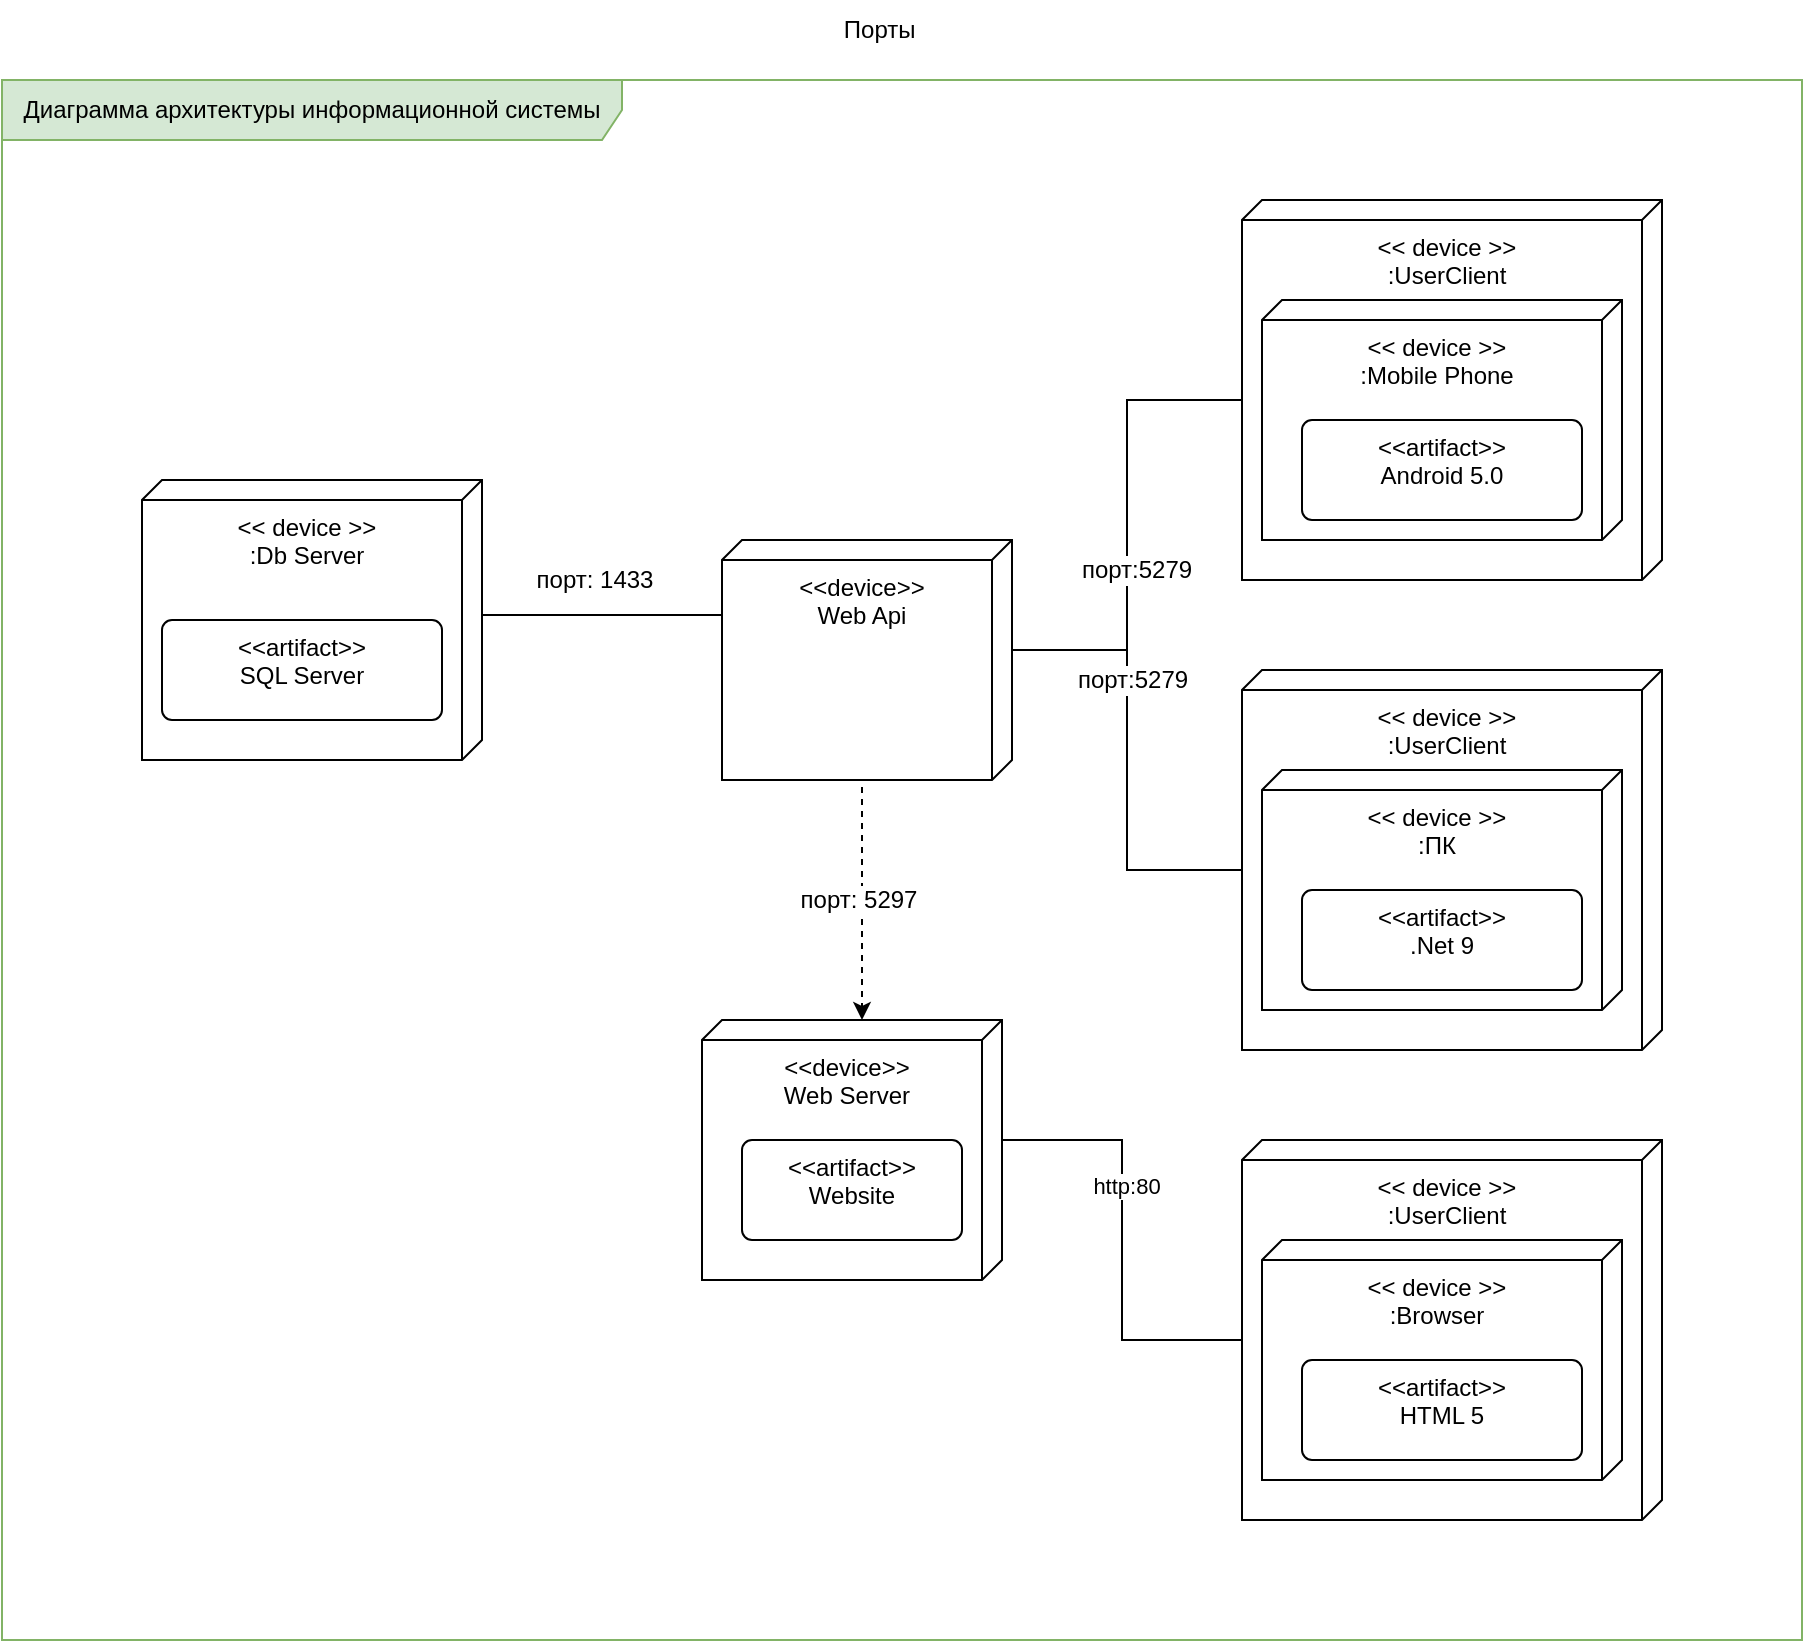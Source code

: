 <mxfile version="24.7.5" pages="3">
  <diagram name="Диаграмма архитектуры инормационной системы" id="D8LXfJzzyH51JKE2fjdH">
    <mxGraphModel dx="1434" dy="2005" grid="1" gridSize="10" guides="1" tooltips="1" connect="1" arrows="1" fold="1" page="1" pageScale="1" pageWidth="827" pageHeight="1169" math="0" shadow="0">
      <root>
        <mxCell id="0" />
        <mxCell id="1" parent="0" />
        <mxCell id="ceFZc6MDsQ7zr2F33W4a-56" value="Диаграмма архитектуры информационной системы" style="shape=umlFrame;whiteSpace=wrap;html=1;pointerEvents=0;recursiveResize=0;container=1;collapsible=0;width=310;height=30;fillColor=#d5e8d4;strokeColor=#82b366;swimlaneFillColor=default;" parent="1" vertex="1">
          <mxGeometry x="40" y="-1080" width="900" height="780" as="geometry" />
        </mxCell>
        <mxCell id="ceFZc6MDsQ7zr2F33W4a-57" value="&lt;span style=&quot;&quot;&gt;&amp;lt;&amp;lt; device &amp;gt;&amp;gt;&lt;/span&gt;&lt;div style=&quot;&quot;&gt;:UserClient&lt;/div&gt;" style="verticalAlign=top;align=center;shape=cube;size=10;direction=south;fontStyle=0;html=1;boundedLbl=1;spacingLeft=5;whiteSpace=wrap;" parent="ceFZc6MDsQ7zr2F33W4a-56" vertex="1">
          <mxGeometry x="620" y="60" width="210" height="190" as="geometry" />
        </mxCell>
        <mxCell id="ceFZc6MDsQ7zr2F33W4a-58" value="&amp;lt;&amp;lt; device &amp;gt;&amp;gt;&lt;div&gt;:Mobile Phone&lt;/div&gt;" style="verticalAlign=top;align=center;shape=cube;size=10;direction=south;html=1;boundedLbl=1;spacingLeft=5;whiteSpace=wrap;" parent="ceFZc6MDsQ7zr2F33W4a-57" vertex="1">
          <mxGeometry width="180" height="120" relative="1" as="geometry">
            <mxPoint x="10" y="50" as="offset" />
          </mxGeometry>
        </mxCell>
        <mxCell id="ceFZc6MDsQ7zr2F33W4a-59" value="&amp;lt;&amp;lt;artifact&amp;gt;&amp;gt;&lt;div&gt;Android 5.0&lt;/div&gt;" style="html=1;align=center;verticalAlign=top;rounded=1;absoluteArcSize=1;arcSize=10;dashed=0;whiteSpace=wrap;movable=1;resizable=1;rotatable=1;deletable=1;editable=1;locked=0;connectable=1;" parent="ceFZc6MDsQ7zr2F33W4a-57" vertex="1">
          <mxGeometry x="30" y="110" width="140" height="50" as="geometry" />
        </mxCell>
        <mxCell id="ceFZc6MDsQ7zr2F33W4a-60" value="&amp;lt;&amp;lt;device&amp;gt;&amp;gt;&lt;div&gt;Web Api&lt;/div&gt;" style="verticalAlign=top;align=center;shape=cube;size=10;direction=south;fontStyle=0;html=1;boundedLbl=1;spacingLeft=5;whiteSpace=wrap;" parent="ceFZc6MDsQ7zr2F33W4a-56" vertex="1">
          <mxGeometry x="360" y="230" width="145" height="120" as="geometry" />
        </mxCell>
        <mxCell id="ceFZc6MDsQ7zr2F33W4a-61" value="" style="group" parent="ceFZc6MDsQ7zr2F33W4a-56" vertex="1" connectable="0">
          <mxGeometry x="350" y="470" width="150" height="130" as="geometry" />
        </mxCell>
        <mxCell id="ceFZc6MDsQ7zr2F33W4a-62" value="&amp;lt;&amp;lt;device&amp;gt;&amp;gt;&lt;div&gt;Web Server&lt;/div&gt;" style="verticalAlign=top;align=center;shape=cube;size=10;direction=south;fontStyle=0;html=1;boundedLbl=1;spacingLeft=5;whiteSpace=wrap;movable=1;resizable=1;rotatable=1;deletable=1;editable=1;locked=0;connectable=1;" parent="ceFZc6MDsQ7zr2F33W4a-61" vertex="1">
          <mxGeometry width="150" height="130" as="geometry" />
        </mxCell>
        <mxCell id="ceFZc6MDsQ7zr2F33W4a-63" value="&amp;lt;&amp;lt;artifact&amp;gt;&amp;gt;&lt;div&gt;Website&lt;/div&gt;" style="html=1;align=center;verticalAlign=top;rounded=1;absoluteArcSize=1;arcSize=10;dashed=0;whiteSpace=wrap;movable=1;resizable=1;rotatable=1;deletable=1;editable=1;locked=0;connectable=1;" parent="ceFZc6MDsQ7zr2F33W4a-61" vertex="1">
          <mxGeometry x="20" y="60" width="110" height="50" as="geometry" />
        </mxCell>
        <mxCell id="ceFZc6MDsQ7zr2F33W4a-67" value="&lt;span style=&quot;&quot;&gt;&amp;lt;&amp;lt; device &amp;gt;&amp;gt;&lt;/span&gt;&lt;div style=&quot;&quot;&gt;:UserClient&lt;/div&gt;" style="verticalAlign=top;align=center;shape=cube;size=10;direction=south;fontStyle=0;html=1;boundedLbl=1;spacingLeft=5;whiteSpace=wrap;" parent="ceFZc6MDsQ7zr2F33W4a-56" vertex="1">
          <mxGeometry x="620" y="295" width="210" height="190" as="geometry" />
        </mxCell>
        <mxCell id="ceFZc6MDsQ7zr2F33W4a-68" value="&amp;lt;&amp;lt; device &amp;gt;&amp;gt;&lt;div&gt;:ПК&lt;/div&gt;" style="verticalAlign=top;align=center;shape=cube;size=10;direction=south;html=1;boundedLbl=1;spacingLeft=5;whiteSpace=wrap;" parent="ceFZc6MDsQ7zr2F33W4a-67" vertex="1">
          <mxGeometry width="180" height="120" relative="1" as="geometry">
            <mxPoint x="10" y="50" as="offset" />
          </mxGeometry>
        </mxCell>
        <mxCell id="ceFZc6MDsQ7zr2F33W4a-69" value="&amp;lt;&amp;lt;artifact&amp;gt;&amp;gt;&lt;div&gt;.Net 9&lt;/div&gt;" style="html=1;align=center;verticalAlign=top;rounded=1;absoluteArcSize=1;arcSize=10;dashed=0;whiteSpace=wrap;movable=1;resizable=1;rotatable=1;deletable=1;editable=1;locked=0;connectable=1;" parent="ceFZc6MDsQ7zr2F33W4a-67" vertex="1">
          <mxGeometry x="30" y="110" width="140" height="50" as="geometry" />
        </mxCell>
        <mxCell id="ceFZc6MDsQ7zr2F33W4a-70" value="&lt;span style=&quot;&quot;&gt;&amp;lt;&amp;lt; device &amp;gt;&amp;gt;&lt;/span&gt;&lt;div style=&quot;&quot;&gt;:UserClient&lt;/div&gt;" style="verticalAlign=top;align=center;shape=cube;size=10;direction=south;fontStyle=0;html=1;boundedLbl=1;spacingLeft=5;whiteSpace=wrap;" parent="ceFZc6MDsQ7zr2F33W4a-56" vertex="1">
          <mxGeometry x="620" y="530" width="210" height="190" as="geometry" />
        </mxCell>
        <mxCell id="ceFZc6MDsQ7zr2F33W4a-71" value="&amp;lt;&amp;lt; device &amp;gt;&amp;gt;&lt;div&gt;:Browser&lt;/div&gt;" style="verticalAlign=top;align=center;shape=cube;size=10;direction=south;html=1;boundedLbl=1;spacingLeft=5;whiteSpace=wrap;" parent="ceFZc6MDsQ7zr2F33W4a-70" vertex="1">
          <mxGeometry width="180" height="120" relative="1" as="geometry">
            <mxPoint x="10" y="50" as="offset" />
          </mxGeometry>
        </mxCell>
        <mxCell id="ceFZc6MDsQ7zr2F33W4a-72" value="&amp;lt;&amp;lt;artifact&amp;gt;&amp;gt;&lt;div&gt;HTML 5&lt;/div&gt;" style="html=1;align=center;verticalAlign=top;rounded=1;absoluteArcSize=1;arcSize=10;dashed=0;whiteSpace=wrap;movable=1;resizable=1;rotatable=1;deletable=1;editable=1;locked=0;connectable=1;" parent="ceFZc6MDsQ7zr2F33W4a-70" vertex="1">
          <mxGeometry x="30" y="110" width="140" height="50" as="geometry" />
        </mxCell>
        <mxCell id="ceFZc6MDsQ7zr2F33W4a-73" style="edgeStyle=orthogonalEdgeStyle;rounded=0;orthogonalLoop=1;jettySize=auto;html=1;endArrow=none;endFill=0;" parent="ceFZc6MDsQ7zr2F33W4a-56" source="ceFZc6MDsQ7zr2F33W4a-65" edge="1">
          <mxGeometry relative="1" as="geometry">
            <Array as="points">
              <mxPoint x="220" y="268" />
            </Array>
            <mxPoint x="220" y="262.49" as="sourcePoint" />
            <mxPoint x="360" y="267.519" as="targetPoint" />
          </mxGeometry>
        </mxCell>
        <mxCell id="qlXccopEkzah54mruzjw-12" value="порт: 1433" style="edgeLabel;html=1;align=center;verticalAlign=middle;resizable=0;points=[];strokeColor=default;spacingLeft=5;fontFamily=Helvetica;fontSize=12;fontColor=default;fontStyle=0;fillColor=default;" vertex="1" connectable="0" parent="ceFZc6MDsQ7zr2F33W4a-73">
          <mxGeometry x="-0.107" y="1" relative="1" as="geometry">
            <mxPoint y="-17" as="offset" />
          </mxGeometry>
        </mxCell>
        <mxCell id="ceFZc6MDsQ7zr2F33W4a-74" style="edgeStyle=orthogonalEdgeStyle;rounded=0;orthogonalLoop=1;jettySize=auto;html=1;exitX=0;exitY=0;exitDx=60;exitDy=0;exitPerimeter=0;entryX=0;entryY=0;entryDx=100;entryDy=210;entryPerimeter=0;endArrow=none;endFill=0;" parent="ceFZc6MDsQ7zr2F33W4a-56" source="ceFZc6MDsQ7zr2F33W4a-62" target="ceFZc6MDsQ7zr2F33W4a-70" edge="1">
          <mxGeometry relative="1" as="geometry" />
        </mxCell>
        <mxCell id="ceFZc6MDsQ7zr2F33W4a-75" value="http:80" style="edgeLabel;html=1;align=center;verticalAlign=middle;resizable=0;points=[];" parent="ceFZc6MDsQ7zr2F33W4a-74" vertex="1" connectable="0">
          <mxGeometry x="-0.253" y="2" relative="1" as="geometry">
            <mxPoint y="1" as="offset" />
          </mxGeometry>
        </mxCell>
        <mxCell id="ceFZc6MDsQ7zr2F33W4a-76" style="edgeStyle=orthogonalEdgeStyle;rounded=0;orthogonalLoop=1;jettySize=auto;html=1;exitX=0;exitY=0;exitDx=55;exitDy=0;exitPerimeter=0;entryX=0;entryY=0;entryDx=100;entryDy=210;entryPerimeter=0;endArrow=none;endFill=0;" parent="ceFZc6MDsQ7zr2F33W4a-56" source="ceFZc6MDsQ7zr2F33W4a-60" target="ceFZc6MDsQ7zr2F33W4a-57" edge="1">
          <mxGeometry relative="1" as="geometry" />
        </mxCell>
        <mxCell id="qlXccopEkzah54mruzjw-16" value="&lt;span style=&quot;color: rgba(0, 0, 0, 0); font-family: monospace; font-size: 0px; text-align: start; background-color: rgb(251, 251, 251);&quot;&gt;%3CmxGraphModel%3E%3Croot%3E%3CmxCell%20id%3D%220%22%2F%3E%3CmxCell%20id%3D%221%22%20parent%3D%220%22%2F%3E%3CmxCell%20id%3D%222%22%20value%3D%22%D0%BF%D0%BE%D1%80%D1%82%3A5279%22%20style%3D%22edgeLabel%3Bhtml%3D1%3Balign%3Dcenter%3BverticalAlign%3Dmiddle%3Bresizable%3D0%3Bpoints%3D%5B%5D%3BstrokeColor%3Ddefault%3BspacingLeft%3D5%3BfontFamily%3DHelvetica%3BfontSize%3D12%3BfontColor%3Ddefault%3BfontStyle%3D0%3BfillColor%3Ddefault%3B%22%20vertex%3D%221%22%20connectable%3D%220%22%20parent%3D%221%22%3E%3CmxGeometry%20x%3D%22584.629%22%20y%3D%22-649.106%22%20as%3D%22geometry%22%2F%3E%3C%2FmxCell%3E%3C%2Froot%3E%3C%2FmxGraphModel%3E&lt;/span&gt;" style="edgeLabel;html=1;align=center;verticalAlign=middle;resizable=0;points=[];strokeColor=default;spacingLeft=5;fontFamily=Helvetica;fontSize=12;fontColor=default;fontStyle=0;fillColor=default;" vertex="1" connectable="0" parent="ceFZc6MDsQ7zr2F33W4a-76">
          <mxGeometry x="-0.226" y="-1" relative="1" as="geometry">
            <mxPoint as="offset" />
          </mxGeometry>
        </mxCell>
        <mxCell id="qlXccopEkzah54mruzjw-17" value="порт:5279" style="edgeLabel;html=1;align=center;verticalAlign=middle;resizable=0;points=[];strokeColor=default;spacingLeft=5;fontFamily=Helvetica;fontSize=12;fontColor=default;fontStyle=0;fillColor=default;" vertex="1" connectable="0" parent="ceFZc6MDsQ7zr2F33W4a-76">
          <mxGeometry x="-0.183" y="-2" relative="1" as="geometry">
            <mxPoint as="offset" />
          </mxGeometry>
        </mxCell>
        <mxCell id="ceFZc6MDsQ7zr2F33W4a-77" style="edgeStyle=orthogonalEdgeStyle;rounded=0;orthogonalLoop=1;jettySize=auto;html=1;exitX=0;exitY=0;exitDx=55;exitDy=0;exitPerimeter=0;entryX=0;entryY=0;entryDx=100;entryDy=210;entryPerimeter=0;endArrow=none;endFill=0;" parent="ceFZc6MDsQ7zr2F33W4a-56" source="ceFZc6MDsQ7zr2F33W4a-60" target="ceFZc6MDsQ7zr2F33W4a-67" edge="1">
          <mxGeometry relative="1" as="geometry" />
        </mxCell>
        <mxCell id="qlXccopEkzah54mruzjw-18" value="порт:5279" style="edgeLabel;html=1;align=center;verticalAlign=middle;resizable=0;points=[];strokeColor=default;spacingLeft=5;fontFamily=Helvetica;fontSize=12;fontColor=default;fontStyle=0;fillColor=default;" vertex="1" connectable="0" parent="ceFZc6MDsQ7zr2F33W4a-77">
          <mxGeometry x="-0.357" relative="1" as="geometry">
            <mxPoint as="offset" />
          </mxGeometry>
        </mxCell>
        <mxCell id="ceFZc6MDsQ7zr2F33W4a-78" style="rounded=0;orthogonalLoop=1;jettySize=auto;html=1;exitX=0;exitY=0;exitDx=120;exitDy=77.5;exitPerimeter=0;entryX=0;entryY=0;entryDx=0;entryDy=70;entryPerimeter=0;dashed=1;edgeStyle=orthogonalEdgeStyle;" parent="ceFZc6MDsQ7zr2F33W4a-56" source="ceFZc6MDsQ7zr2F33W4a-60" target="ceFZc6MDsQ7zr2F33W4a-62" edge="1">
          <mxGeometry relative="1" as="geometry">
            <Array as="points">
              <mxPoint x="430" y="350" />
            </Array>
          </mxGeometry>
        </mxCell>
        <mxCell id="qlXccopEkzah54mruzjw-13" value="порт: 5297" style="edgeLabel;html=1;align=center;verticalAlign=middle;resizable=0;points=[];strokeColor=default;spacingLeft=5;fontFamily=Helvetica;fontSize=12;fontColor=default;fontStyle=0;fillColor=default;" vertex="1" connectable="0" parent="ceFZc6MDsQ7zr2F33W4a-78">
          <mxGeometry x="0.229" relative="1" as="geometry">
            <mxPoint x="-5" y="-13" as="offset" />
          </mxGeometry>
        </mxCell>
        <mxCell id="qlXccopEkzah54mruzjw-1" value="" style="group" vertex="1" connectable="0" parent="ceFZc6MDsQ7zr2F33W4a-56">
          <mxGeometry x="70" y="190" width="170" height="150" as="geometry" />
        </mxCell>
        <mxCell id="ceFZc6MDsQ7zr2F33W4a-65" value="&amp;lt;&amp;lt; device &amp;gt;&amp;gt;&lt;div&gt;:Db Server&lt;/div&gt;" style="verticalAlign=top;align=center;shape=cube;size=10;direction=south;fontStyle=0;html=1;boundedLbl=1;spacingLeft=5;whiteSpace=wrap;movable=1;resizable=1;rotatable=1;deletable=1;editable=1;locked=0;connectable=1;" parent="qlXccopEkzah54mruzjw-1" vertex="1">
          <mxGeometry y="10" width="170" height="140" as="geometry" />
        </mxCell>
        <mxCell id="ceFZc6MDsQ7zr2F33W4a-64" value="" style="group" parent="qlXccopEkzah54mruzjw-1" vertex="1" connectable="0">
          <mxGeometry y="10" width="170" height="140" as="geometry" />
        </mxCell>
        <mxCell id="ceFZc6MDsQ7zr2F33W4a-66" value="&amp;lt;&amp;lt;artifact&amp;gt;&amp;gt;&lt;div&gt;SQL Server&lt;/div&gt;" style="html=1;align=center;verticalAlign=top;rounded=1;absoluteArcSize=1;arcSize=10;dashed=0;whiteSpace=wrap;movable=1;resizable=1;rotatable=1;deletable=1;editable=1;locked=0;connectable=1;" parent="ceFZc6MDsQ7zr2F33W4a-64" vertex="1">
          <mxGeometry x="10" y="70" width="140" height="50" as="geometry" />
        </mxCell>
        <mxCell id="kU_vZbfW7gCRRE68MsfR-1" value="Порты&amp;nbsp;" style="text;html=1;align=center;verticalAlign=middle;resizable=0;points=[];autosize=1;strokeColor=none;fillColor=none;" parent="1" vertex="1">
          <mxGeometry x="450" y="-1120" width="60" height="30" as="geometry" />
        </mxCell>
      </root>
    </mxGraphModel>
  </diagram>
  <diagram id="IIW7ymoqnwHeKryUNrMI" name="Диаграмма use-case">
    <mxGraphModel dx="966" dy="2214" grid="1" gridSize="10" guides="1" tooltips="1" connect="1" arrows="1" fold="1" page="1" pageScale="1" pageWidth="827" pageHeight="1169" math="0" shadow="0">
      <root>
        <mxCell id="0" />
        <mxCell id="1" parent="0" />
        <mxCell id="lGrCgKuSPw75lN3-YaFV-1" value="Диаграмма Use-case&amp;nbsp;" style="shape=umlFrame;whiteSpace=wrap;html=1;pointerEvents=0;recursiveResize=0;container=1;collapsible=0;width=160;fillColor=#d5e8d4;strokeColor=#82b366;swimlaneFillColor=default;" parent="1" vertex="1">
          <mxGeometry x="860" y="-1150" width="1450" height="940" as="geometry" />
        </mxCell>
        <mxCell id="SbXEv1ZI_XRKMcBVgVik-5" value="" style="group" parent="lGrCgKuSPw75lN3-YaFV-1" vertex="1" connectable="0">
          <mxGeometry x="40" y="110" width="1330" height="810" as="geometry" />
        </mxCell>
        <mxCell id="b_EcsTQRCdlIHoVtj1FL-18" value="" style="rounded=0;whiteSpace=wrap;html=1;" parent="SbXEv1ZI_XRKMcBVgVik-5" vertex="1">
          <mxGeometry x="199.999" width="963.945" height="810" as="geometry" />
        </mxCell>
        <mxCell id="b_EcsTQRCdlIHoVtj1FL-8" value="Посетитель сайта" style="shape=umlActor;verticalLabelPosition=bottom;verticalAlign=top;html=1;outlineConnect=0;" parent="SbXEv1ZI_XRKMcBVgVik-5" vertex="1">
          <mxGeometry x="1323.394" y="361" width="36.606" height="60" as="geometry" />
        </mxCell>
        <mxCell id="b_EcsTQRCdlIHoVtj1FL-11" value="Просмотр организационной структуры компании" style="ellipse;whiteSpace=wrap;html=1;" parent="SbXEv1ZI_XRKMcBVgVik-5" vertex="1">
          <mxGeometry x="225.734" y="30" width="164.725" height="80" as="geometry" />
        </mxCell>
        <mxCell id="b_EcsTQRCdlIHoVtj1FL-12" value="Просмотр общей информации о сотрудниках конкретного отделения" style="ellipse;whiteSpace=wrap;html=1;" parent="SbXEv1ZI_XRKMcBVgVik-5" vertex="1">
          <mxGeometry x="667.89" y="25" width="142.11" height="90" as="geometry" />
        </mxCell>
        <mxCell id="b_EcsTQRCdlIHoVtj1FL-13" value="Редактирование данных сотрудника" style="ellipse;whiteSpace=wrap;html=1;" parent="SbXEv1ZI_XRKMcBVgVik-5" vertex="1">
          <mxGeometry x="416.423" y="330" width="152.523" height="60" as="geometry" />
        </mxCell>
        <mxCell id="b_EcsTQRCdlIHoVtj1FL-14" value="Добавление событий" style="ellipse;whiteSpace=wrap;html=1;" parent="SbXEv1ZI_XRKMcBVgVik-5" vertex="1">
          <mxGeometry x="445.37" y="180" width="94.63" height="54" as="geometry" />
        </mxCell>
        <mxCell id="b_EcsTQRCdlIHoVtj1FL-15" value="Просмотр событий&lt;br&gt;у сотрудника" style="ellipse;whiteSpace=wrap;html=1;" parent="SbXEv1ZI_XRKMcBVgVik-5" vertex="1">
          <mxGeometry x="219.633" y="130" width="146.422" height="60" as="geometry" />
        </mxCell>
        <mxCell id="b_EcsTQRCdlIHoVtj1FL-22" value="Добавление информации о новом сотруднике" style="ellipse;whiteSpace=wrap;html=1;" parent="SbXEv1ZI_XRKMcBVgVik-5" vertex="1">
          <mxGeometry x="215.558" y="320" width="150.497" height="70" as="geometry" />
        </mxCell>
        <mxCell id="b_EcsTQRCdlIHoVtj1FL-28" value="" style="endArrow=none;html=1;rounded=0;exitX=1;exitY=0.5;exitDx=0;exitDy=0;" parent="SbXEv1ZI_XRKMcBVgVik-5" source="b_EcsTQRCdlIHoVtj1FL-50" target="b_EcsTQRCdlIHoVtj1FL-8" edge="1">
          <mxGeometry width="50" height="50" relative="1" as="geometry">
            <mxPoint x="500.275" y="210" as="sourcePoint" />
            <mxPoint x="1366.606" y="190" as="targetPoint" />
          </mxGeometry>
        </mxCell>
        <mxCell id="b_EcsTQRCdlIHoVtj1FL-34" value="Просмотр подробной информации о сотруднике" style="ellipse;whiteSpace=wrap;html=1;" parent="SbXEv1ZI_XRKMcBVgVik-5" vertex="1">
          <mxGeometry x="215.558" y="206" width="174.901" height="74" as="geometry" />
        </mxCell>
        <mxCell id="b_EcsTQRCdlIHoVtj1FL-39" value="Просмотр информации о всех событиях" style="ellipse;whiteSpace=wrap;html=1;" parent="SbXEv1ZI_XRKMcBVgVik-5" vertex="1">
          <mxGeometry x="990" y="335" width="125.96" height="60" as="geometry" />
        </mxCell>
        <mxCell id="b_EcsTQRCdlIHoVtj1FL-40" value="Просмотр новостей" style="ellipse;whiteSpace=wrap;html=1;" parent="SbXEv1ZI_XRKMcBVgVik-5" vertex="1">
          <mxGeometry x="1020" y="251" width="95.96" height="60" as="geometry" />
        </mxCell>
        <mxCell id="b_EcsTQRCdlIHoVtj1FL-41" value="Сохранение данных о событии" style="ellipse;whiteSpace=wrap;html=1;" parent="SbXEv1ZI_XRKMcBVgVik-5" vertex="1">
          <mxGeometry x="790" y="335" width="124.63" height="60" as="geometry" />
        </mxCell>
        <mxCell id="b_EcsTQRCdlIHoVtj1FL-42" value="Просмотр Qr-кода сотрудника" style="ellipse;whiteSpace=wrap;html=1;" parent="SbXEv1ZI_XRKMcBVgVik-5" vertex="1">
          <mxGeometry x="790" y="190" width="94.22" height="50" as="geometry" />
        </mxCell>
        <mxCell id="b_EcsTQRCdlIHoVtj1FL-43" value="" style="endArrow=none;html=1;rounded=0;exitX=1;exitY=0.5;exitDx=0;exitDy=0;" parent="SbXEv1ZI_XRKMcBVgVik-5" source="b_EcsTQRCdlIHoVtj1FL-39" target="b_EcsTQRCdlIHoVtj1FL-8" edge="1">
          <mxGeometry width="50" height="50" relative="1" as="geometry">
            <mxPoint x="634.495" y="170" as="sourcePoint" />
            <mxPoint x="1366.606" y="190" as="targetPoint" />
          </mxGeometry>
        </mxCell>
        <mxCell id="b_EcsTQRCdlIHoVtj1FL-44" value="" style="endArrow=none;html=1;rounded=0;exitX=1;exitY=0.5;exitDx=0;exitDy=0;" parent="SbXEv1ZI_XRKMcBVgVik-5" source="b_EcsTQRCdlIHoVtj1FL-40" target="b_EcsTQRCdlIHoVtj1FL-8" edge="1">
          <mxGeometry width="50" height="50" relative="1" as="geometry">
            <mxPoint x="817.523" y="70" as="sourcePoint" />
            <mxPoint x="1366.606" y="190" as="targetPoint" />
          </mxGeometry>
        </mxCell>
        <mxCell id="b_EcsTQRCdlIHoVtj1FL-50" value="Просмотр информации о всех сотрудниках" style="ellipse;whiteSpace=wrap;html=1;" parent="SbXEv1ZI_XRKMcBVgVik-5" vertex="1">
          <mxGeometry x="1000" y="170" width="126.94" height="60" as="geometry" />
        </mxCell>
        <mxCell id="b_EcsTQRCdlIHoVtj1FL-53" value="" style="endArrow=none;html=1;rounded=0;exitX=1;exitY=0.5;exitDx=0;exitDy=0;" parent="SbXEv1ZI_XRKMcBVgVik-5" source="b_EcsTQRCdlIHoVtj1FL-54" target="b_EcsTQRCdlIHoVtj1FL-8" edge="1">
          <mxGeometry width="50" height="50" relative="1" as="geometry">
            <mxPoint x="1098.165" y="270" as="sourcePoint" />
            <mxPoint x="1238.486" y="140" as="targetPoint" />
          </mxGeometry>
        </mxCell>
        <mxCell id="b_EcsTQRCdlIHoVtj1FL-54" value="Просмотр общего календаря&amp;nbsp;" style="ellipse;whiteSpace=wrap;html=1;" parent="SbXEv1ZI_XRKMcBVgVik-5" vertex="1">
          <mxGeometry x="990.263" y="475.5" width="146.422" height="60" as="geometry" />
        </mxCell>
        <mxCell id="b_EcsTQRCdlIHoVtj1FL-55" value="Просмотр расписания выходных дней" style="ellipse;whiteSpace=wrap;html=1;" parent="SbXEv1ZI_XRKMcBVgVik-5" vertex="1">
          <mxGeometry x="780" y="435" width="128.53" height="60" as="geometry" />
        </mxCell>
        <mxCell id="b_EcsTQRCdlIHoVtj1FL-56" value="Просмотр расписания дней рождений" style="ellipse;whiteSpace=wrap;html=1;" parent="SbXEv1ZI_XRKMcBVgVik-5" vertex="1">
          <mxGeometry x="770" y="510" width="124.63" height="60" as="geometry" />
        </mxCell>
        <mxCell id="b_EcsTQRCdlIHoVtj1FL-57" value="Просмотр&amp;nbsp; количества событий в день" style="ellipse;whiteSpace=wrap;html=1;" parent="SbXEv1ZI_XRKMcBVgVik-5" vertex="1">
          <mxGeometry x="780.0" y="610" width="157.404" height="60" as="geometry" />
        </mxCell>
        <mxCell id="b_EcsTQRCdlIHoVtj1FL-64" value="Фильтрация поиском" style="ellipse;whiteSpace=wrap;html=1;" parent="SbXEv1ZI_XRKMcBVgVik-5" vertex="1">
          <mxGeometry x="969.54" y="634" width="146.422" height="60" as="geometry" />
        </mxCell>
        <mxCell id="b_EcsTQRCdlIHoVtj1FL-65" value="" style="endArrow=none;html=1;rounded=0;exitX=1;exitY=0.5;exitDx=0;exitDy=0;" parent="SbXEv1ZI_XRKMcBVgVik-5" source="b_EcsTQRCdlIHoVtj1FL-64" target="b_EcsTQRCdlIHoVtj1FL-8" edge="1">
          <mxGeometry width="50" height="50" relative="1" as="geometry">
            <mxPoint x="1109.147" y="350" as="sourcePoint" />
            <mxPoint x="1366.606" y="190" as="targetPoint" />
          </mxGeometry>
        </mxCell>
        <mxCell id="KIDQJywMhvj-BkCTpjXh-3" value="Авторизация" style="ellipse;whiteSpace=wrap;html=1;" parent="SbXEv1ZI_XRKMcBVgVik-5" vertex="1">
          <mxGeometry x="234.884" y="665" width="146.422" height="50" as="geometry" />
        </mxCell>
        <mxCell id="KIDQJywMhvj-BkCTpjXh-6" value="Просмотр данных о документах" style="ellipse;whiteSpace=wrap;html=1;" parent="SbXEv1ZI_XRKMcBVgVik-5" vertex="1">
          <mxGeometry x="360.004" y="584" width="146.422" height="50" as="geometry" />
        </mxCell>
        <mxCell id="KIDQJywMhvj-BkCTpjXh-7" value="Просмотр комментариев к документу" style="ellipse;whiteSpace=wrap;html=1;" parent="SbXEv1ZI_XRKMcBVgVik-5" vertex="1">
          <mxGeometry x="393.575" y="515" width="146.422" height="50" as="geometry" />
        </mxCell>
        <mxCell id="KIDQJywMhvj-BkCTpjXh-8" value="Создание комментария" style="ellipse;whiteSpace=wrap;html=1;" parent="SbXEv1ZI_XRKMcBVgVik-5" vertex="1">
          <mxGeometry x="393.573" y="456" width="146.422" height="50" as="geometry" />
        </mxCell>
        <mxCell id="zKAqflwHGjRJM8ebNUja-1" value="&amp;lt;&amp;lt;extend&amp;gt;&amp;gt;" style="html=1;verticalAlign=bottom;labelBackgroundColor=none;endArrow=open;endFill=0;dashed=1;rounded=0;exitX=1;exitY=0.5;exitDx=0;exitDy=0;entryX=0;entryY=0.5;entryDx=0;entryDy=0;" parent="SbXEv1ZI_XRKMcBVgVik-5" source="b_EcsTQRCdlIHoVtj1FL-15" target="b_EcsTQRCdlIHoVtj1FL-14" edge="1">
          <mxGeometry width="160" relative="1" as="geometry">
            <mxPoint x="597.894" y="130" as="sourcePoint" />
            <mxPoint x="689.55" y="320" as="targetPoint" />
          </mxGeometry>
        </mxCell>
        <mxCell id="zKAqflwHGjRJM8ebNUja-2" value="Добавление информации об отпуске" style="ellipse;whiteSpace=wrap;html=1;" parent="SbXEv1ZI_XRKMcBVgVik-5" vertex="1">
          <mxGeometry x="610" y="316" width="110" height="70" as="geometry" />
        </mxCell>
        <mxCell id="zKAqflwHGjRJM8ebNUja-5" value="Выбор конкретного отделения" style="ellipse;whiteSpace=wrap;html=1;" parent="SbXEv1ZI_XRKMcBVgVik-5" vertex="1">
          <mxGeometry x="457.569" y="30" width="146.422" height="80" as="geometry" />
        </mxCell>
        <mxCell id="zKAqflwHGjRJM8ebNUja-6" value="&amp;lt;&amp;lt;extend&amp;gt;&amp;gt;" style="html=1;verticalAlign=bottom;labelBackgroundColor=none;endArrow=open;endFill=0;dashed=1;rounded=0;exitX=1;exitY=0.5;exitDx=0;exitDy=0;entryX=0;entryY=0.5;entryDx=0;entryDy=0;" parent="SbXEv1ZI_XRKMcBVgVik-5" source="b_EcsTQRCdlIHoVtj1FL-11" target="zKAqflwHGjRJM8ebNUja-5" edge="1">
          <mxGeometry width="160" relative="1" as="geometry">
            <mxPoint x="378.257" y="170" as="sourcePoint" />
            <mxPoint x="463.67" y="207" as="targetPoint" />
          </mxGeometry>
        </mxCell>
        <mxCell id="zKAqflwHGjRJM8ebNUja-7" value="&amp;lt;&amp;lt;extend&amp;gt;&amp;gt;" style="html=1;verticalAlign=bottom;labelBackgroundColor=none;endArrow=open;endFill=0;dashed=1;rounded=0;exitX=1;exitY=0.5;exitDx=0;exitDy=0;entryX=0;entryY=0.5;entryDx=0;entryDy=0;" parent="SbXEv1ZI_XRKMcBVgVik-5" source="zKAqflwHGjRJM8ebNUja-5" target="b_EcsTQRCdlIHoVtj1FL-12" edge="1">
          <mxGeometry width="160" relative="1" as="geometry">
            <mxPoint x="402.661" y="80" as="sourcePoint" />
            <mxPoint x="488.073" y="116" as="targetPoint" />
          </mxGeometry>
        </mxCell>
        <mxCell id="zKAqflwHGjRJM8ebNUja-8" value="" style="edgeStyle=none;html=1;endArrow=block;endFill=0;endSize=12;verticalAlign=bottom;rounded=0;exitX=0;exitY=0.5;exitDx=0;exitDy=0;entryX=0.5;entryY=1;entryDx=0;entryDy=0;" parent="SbXEv1ZI_XRKMcBVgVik-5" source="zKAqflwHGjRJM8ebNUja-2" target="b_EcsTQRCdlIHoVtj1FL-14" edge="1">
          <mxGeometry width="160" relative="1" as="geometry">
            <mxPoint x="540" y="120" as="sourcePoint" />
            <mxPoint x="700" y="120" as="targetPoint" />
          </mxGeometry>
        </mxCell>
        <mxCell id="zKAqflwHGjRJM8ebNUja-9" value="Добавление информации об отгуле" style="ellipse;whiteSpace=wrap;html=1;" parent="SbXEv1ZI_XRKMcBVgVik-5" vertex="1">
          <mxGeometry x="630.92" y="220" width="102.11" height="70" as="geometry" />
        </mxCell>
        <mxCell id="zKAqflwHGjRJM8ebNUja-10" value="" style="edgeStyle=none;html=1;endArrow=block;endFill=0;endSize=12;verticalAlign=bottom;rounded=0;exitX=0;exitY=0.5;exitDx=0;exitDy=0;entryX=1;entryY=1;entryDx=0;entryDy=0;" parent="SbXEv1ZI_XRKMcBVgVik-5" source="zKAqflwHGjRJM8ebNUja-9" target="b_EcsTQRCdlIHoVtj1FL-14" edge="1">
          <mxGeometry width="160" relative="1" as="geometry">
            <mxPoint x="550" y="315" as="sourcePoint" />
            <mxPoint x="523" y="244" as="targetPoint" />
          </mxGeometry>
        </mxCell>
        <mxCell id="zKAqflwHGjRJM8ebNUja-11" value="Запись на обучение" style="ellipse;whiteSpace=wrap;html=1;" parent="SbXEv1ZI_XRKMcBVgVik-5" vertex="1">
          <mxGeometry x="634.5" y="130" width="102.11" height="70" as="geometry" />
        </mxCell>
        <mxCell id="zKAqflwHGjRJM8ebNUja-13" value="" style="edgeStyle=none;html=1;endArrow=block;endFill=0;endSize=12;verticalAlign=bottom;rounded=0;exitX=0;exitY=0.5;exitDx=0;exitDy=0;entryX=1;entryY=0.5;entryDx=0;entryDy=0;" parent="SbXEv1ZI_XRKMcBVgVik-5" source="zKAqflwHGjRJM8ebNUja-11" target="b_EcsTQRCdlIHoVtj1FL-14" edge="1">
          <mxGeometry width="160" relative="1" as="geometry">
            <mxPoint x="628" y="315" as="sourcePoint" />
            <mxPoint x="571" y="236" as="targetPoint" />
          </mxGeometry>
        </mxCell>
        <mxCell id="zKAqflwHGjRJM8ebNUja-14" value="&amp;lt;&amp;lt;extend&amp;gt;&amp;gt;" style="html=1;verticalAlign=bottom;labelBackgroundColor=none;endArrow=open;endFill=0;dashed=1;rounded=0;exitX=1;exitY=1;exitDx=0;exitDy=0;entryX=0;entryY=0;entryDx=0;entryDy=0;" parent="SbXEv1ZI_XRKMcBVgVik-5" source="b_EcsTQRCdlIHoVtj1FL-34" target="b_EcsTQRCdlIHoVtj1FL-13" edge="1">
          <mxGeometry width="160" relative="1" as="geometry">
            <mxPoint x="376" y="170" as="sourcePoint" />
            <mxPoint x="455" y="217" as="targetPoint" />
          </mxGeometry>
        </mxCell>
        <mxCell id="zKAqflwHGjRJM8ebNUja-19" value="&amp;lt;&amp;lt;extend&amp;gt;&amp;gt;" style="html=1;verticalAlign=bottom;labelBackgroundColor=none;endArrow=open;endFill=0;dashed=1;rounded=0;exitX=0;exitY=0.5;exitDx=0;exitDy=0;entryX=1;entryY=0.5;entryDx=0;entryDy=0;" parent="SbXEv1ZI_XRKMcBVgVik-5" source="b_EcsTQRCdlIHoVtj1FL-50" target="b_EcsTQRCdlIHoVtj1FL-42" edge="1">
          <mxGeometry width="160" relative="1" as="geometry">
            <mxPoint x="385" y="674" as="sourcePoint" />
            <mxPoint x="474" y="674" as="targetPoint" />
          </mxGeometry>
        </mxCell>
        <mxCell id="zKAqflwHGjRJM8ebNUja-21" value="&amp;lt;&amp;lt;extend&amp;gt;&amp;gt;" style="html=1;verticalAlign=bottom;labelBackgroundColor=none;endArrow=open;endFill=0;dashed=1;rounded=0;exitX=0;exitY=0.5;exitDx=0;exitDy=0;entryX=1;entryY=0.5;entryDx=0;entryDy=0;" parent="SbXEv1ZI_XRKMcBVgVik-5" source="b_EcsTQRCdlIHoVtj1FL-39" target="b_EcsTQRCdlIHoVtj1FL-41" edge="1">
          <mxGeometry width="160" relative="1" as="geometry">
            <mxPoint x="1010" y="210" as="sourcePoint" />
            <mxPoint x="969" y="215" as="targetPoint" />
          </mxGeometry>
        </mxCell>
        <mxCell id="zKAqflwHGjRJM8ebNUja-23" value="&amp;lt;&amp;lt;include&amp;gt;&amp;gt;" style="edgeStyle=none;html=1;endArrow=open;verticalAlign=bottom;dashed=1;labelBackgroundColor=none;rounded=0;exitX=0;exitY=0.5;exitDx=0;exitDy=0;entryX=1;entryY=0.5;entryDx=0;entryDy=0;" parent="SbXEv1ZI_XRKMcBVgVik-5" source="b_EcsTQRCdlIHoVtj1FL-54" target="b_EcsTQRCdlIHoVtj1FL-56" edge="1">
          <mxGeometry width="160" relative="1" as="geometry">
            <mxPoint x="800" y="670" as="sourcePoint" />
            <mxPoint x="960" y="670" as="targetPoint" />
          </mxGeometry>
        </mxCell>
        <mxCell id="zKAqflwHGjRJM8ebNUja-25" value="&amp;lt;&amp;lt;include&amp;gt;&amp;gt;" style="edgeStyle=none;html=1;endArrow=open;verticalAlign=bottom;dashed=1;labelBackgroundColor=none;rounded=0;exitX=0;exitY=0;exitDx=0;exitDy=0;entryX=1;entryY=0.5;entryDx=0;entryDy=0;" parent="SbXEv1ZI_XRKMcBVgVik-5" source="b_EcsTQRCdlIHoVtj1FL-54" target="b_EcsTQRCdlIHoVtj1FL-55" edge="1">
          <mxGeometry width="160" relative="1" as="geometry">
            <mxPoint x="991" y="455" as="sourcePoint" />
            <mxPoint x="925" y="545" as="targetPoint" />
          </mxGeometry>
        </mxCell>
        <mxCell id="zKAqflwHGjRJM8ebNUja-26" value="&amp;lt;&amp;lt;include&amp;gt;&amp;gt;" style="edgeStyle=none;html=1;endArrow=open;verticalAlign=bottom;dashed=1;labelBackgroundColor=none;rounded=0;exitX=0;exitY=1;exitDx=0;exitDy=0;entryX=1;entryY=0.5;entryDx=0;entryDy=0;" parent="SbXEv1ZI_XRKMcBVgVik-5" source="b_EcsTQRCdlIHoVtj1FL-54" target="b_EcsTQRCdlIHoVtj1FL-57" edge="1">
          <mxGeometry width="160" relative="1" as="geometry">
            <mxPoint x="1012" y="434" as="sourcePoint" />
            <mxPoint x="919" y="475" as="targetPoint" />
          </mxGeometry>
        </mxCell>
        <mxCell id="b_EcsTQRCdlIHoVtj1FL-10" value="Не авторизованный сотрудник" style="shape=umlActor;verticalLabelPosition=bottom;verticalAlign=top;html=1;outlineConnect=0;" parent="SbXEv1ZI_XRKMcBVgVik-5" vertex="1">
          <mxGeometry x="70" y="655" width="36.61" height="60" as="geometry" />
        </mxCell>
        <mxCell id="KIDQJywMhvj-BkCTpjXh-2" value="" style="endArrow=none;html=1;rounded=0;entryX=0;entryY=0.5;entryDx=0;entryDy=0;" parent="SbXEv1ZI_XRKMcBVgVik-5" source="b_EcsTQRCdlIHoVtj1FL-10" target="KIDQJywMhvj-BkCTpjXh-3" edge="1">
          <mxGeometry width="50" height="50" relative="1" as="geometry">
            <mxPoint x="317.248" y="600" as="sourcePoint" />
            <mxPoint x="378.257" y="550" as="targetPoint" />
          </mxGeometry>
        </mxCell>
        <mxCell id="bSh7JMNoPvHsizi7PZKA-1" value="авторизованный сотрудник" style="shape=umlActor;verticalLabelPosition=bottom;verticalAlign=top;html=1;outlineConnect=0;" vertex="1" parent="SbXEv1ZI_XRKMcBVgVik-5">
          <mxGeometry x="70" y="470" width="30" height="60" as="geometry" />
        </mxCell>
        <mxCell id="bSh7JMNoPvHsizi7PZKA-3" value="" style="endArrow=none;html=1;rounded=0;entryX=0;entryY=0.5;entryDx=0;entryDy=0;" edge="1" parent="SbXEv1ZI_XRKMcBVgVik-5" source="bSh7JMNoPvHsizi7PZKA-1" target="KIDQJywMhvj-BkCTpjXh-8">
          <mxGeometry width="50" height="50" relative="1" as="geometry">
            <mxPoint x="150" y="500" as="sourcePoint" />
            <mxPoint x="420" y="570" as="targetPoint" />
          </mxGeometry>
        </mxCell>
        <mxCell id="bSh7JMNoPvHsizi7PZKA-4" value="" style="endArrow=none;html=1;rounded=0;exitX=0;exitY=0.5;exitDx=0;exitDy=0;" edge="1" parent="SbXEv1ZI_XRKMcBVgVik-5" source="KIDQJywMhvj-BkCTpjXh-7" target="bSh7JMNoPvHsizi7PZKA-1">
          <mxGeometry width="50" height="50" relative="1" as="geometry">
            <mxPoint x="580" y="630" as="sourcePoint" />
            <mxPoint x="630" y="580" as="targetPoint" />
          </mxGeometry>
        </mxCell>
        <mxCell id="bSh7JMNoPvHsizi7PZKA-5" value="" style="endArrow=none;html=1;rounded=0;exitX=0;exitY=0.5;exitDx=0;exitDy=0;" edge="1" parent="SbXEv1ZI_XRKMcBVgVik-5" source="KIDQJywMhvj-BkCTpjXh-6" target="bSh7JMNoPvHsizi7PZKA-1">
          <mxGeometry width="50" height="50" relative="1" as="geometry">
            <mxPoint x="404" y="550" as="sourcePoint" />
            <mxPoint x="110" y="512" as="targetPoint" />
          </mxGeometry>
        </mxCell>
        <mxCell id="b_EcsTQRCdlIHoVtj1FL-9" value="Сотрудник отдела кадров" style="shape=umlActor;verticalLabelPosition=bottom;verticalAlign=top;html=1;outlineConnect=0;" parent="lGrCgKuSPw75lN3-YaFV-1" vertex="1">
          <mxGeometry x="60" y="250" width="30" height="60" as="geometry" />
        </mxCell>
        <mxCell id="b_EcsTQRCdlIHoVtj1FL-23" value="" style="endArrow=none;html=1;rounded=0;entryX=0;entryY=0.5;entryDx=0;entryDy=0;" parent="lGrCgKuSPw75lN3-YaFV-1" source="b_EcsTQRCdlIHoVtj1FL-9" target="b_EcsTQRCdlIHoVtj1FL-11" edge="1">
          <mxGeometry width="50" height="50" relative="1" as="geometry">
            <mxPoint x="90" y="200" as="sourcePoint" />
            <mxPoint x="540" y="330" as="targetPoint" />
          </mxGeometry>
        </mxCell>
        <mxCell id="b_EcsTQRCdlIHoVtj1FL-25" value="" style="endArrow=none;html=1;rounded=0;entryX=0;entryY=0.5;entryDx=0;entryDy=0;" parent="lGrCgKuSPw75lN3-YaFV-1" source="b_EcsTQRCdlIHoVtj1FL-9" target="b_EcsTQRCdlIHoVtj1FL-15" edge="1">
          <mxGeometry width="50" height="50" relative="1" as="geometry">
            <mxPoint x="110" y="240" as="sourcePoint" />
            <mxPoint x="230" y="205" as="targetPoint" />
          </mxGeometry>
        </mxCell>
        <mxCell id="b_EcsTQRCdlIHoVtj1FL-27" value="" style="endArrow=none;html=1;rounded=0;entryX=0;entryY=0.5;entryDx=0;entryDy=0;" parent="lGrCgKuSPw75lN3-YaFV-1" source="b_EcsTQRCdlIHoVtj1FL-9" target="b_EcsTQRCdlIHoVtj1FL-34" edge="1">
          <mxGeometry width="50" height="50" relative="1" as="geometry">
            <mxPoint x="130" y="260" as="sourcePoint" />
            <mxPoint x="235" y="346" as="targetPoint" />
          </mxGeometry>
        </mxCell>
        <mxCell id="b_EcsTQRCdlIHoVtj1FL-37" value="" style="endArrow=none;html=1;rounded=0;entryX=0.031;entryY=0.534;entryDx=0;entryDy=0;entryPerimeter=0;" parent="lGrCgKuSPw75lN3-YaFV-1" source="b_EcsTQRCdlIHoVtj1FL-9" target="b_EcsTQRCdlIHoVtj1FL-22" edge="1">
          <mxGeometry width="50" height="50" relative="1" as="geometry">
            <mxPoint x="140" y="300" as="sourcePoint" />
            <mxPoint x="190" y="340" as="targetPoint" />
          </mxGeometry>
        </mxCell>
      </root>
    </mxGraphModel>
  </diagram>
  <diagram id="Pg9jvGCoVmenx70h4RXL" name="Диаграмма пакетов">
    <mxGraphModel dx="2206" dy="2455" grid="1" gridSize="10" guides="1" tooltips="1" connect="1" arrows="1" fold="1" page="1" pageScale="1" pageWidth="827" pageHeight="1169" math="0" shadow="0">
      <root>
        <mxCell id="0" />
        <mxCell id="1" parent="0" />
        <mxCell id="-GZZI4jvTI4U5uzK_LOt-1" value="Диаграмма пакетов" style="shape=umlFrame;whiteSpace=wrap;html=1;pointerEvents=0;recursiveResize=0;container=1;collapsible=0;width=250;height=30;fillColor=#d5e8d4;strokeColor=#82b366;swimlaneFillColor=default;" parent="1" vertex="1">
          <mxGeometry x="800" y="-1130" width="1840" height="800" as="geometry" />
        </mxCell>
        <mxCell id="a33D_zBLXvAL8yFgrZ_c-24" value="DataLayer" style="shape=folder;fontStyle=1;tabWidth=110;tabHeight=30;tabPosition=left;html=1;boundedLbl=1;labelInHeader=1;container=1;collapsible=0;whiteSpace=wrap;movable=1;resizable=1;rotatable=1;deletable=1;editable=1;locked=0;connectable=1;" vertex="1" parent="1">
          <mxGeometry x="840" y="-960" width="940" height="550" as="geometry" />
        </mxCell>
        <mxCell id="a33D_zBLXvAL8yFgrZ_c-25" value="" style="html=1;strokeColor=none;resizeWidth=1;resizeHeight=1;fillColor=none;part=1;connectable=1;allowArrows=0;deletable=1;whiteSpace=wrap;movable=1;resizable=1;rotatable=1;editable=1;locked=0;" vertex="1" parent="a33D_zBLXvAL8yFgrZ_c-24">
          <mxGeometry width="940" height="520" relative="1" as="geometry">
            <mxPoint y="30" as="offset" />
          </mxGeometry>
        </mxCell>
        <mxCell id="a33D_zBLXvAL8yFgrZ_c-1" value="DataContexts" style="shape=folder;fontStyle=1;tabWidth=110;tabHeight=30;tabPosition=left;html=1;boundedLbl=1;labelInHeader=1;container=1;collapsible=0;recursiveResize=0;whiteSpace=wrap;movable=1;resizable=1;rotatable=1;deletable=1;editable=1;locked=0;connectable=1;" vertex="1" parent="a33D_zBLXvAL8yFgrZ_c-24">
          <mxGeometry x="20" y="60" width="150" height="100" as="geometry" />
        </mxCell>
        <mxCell id="a33D_zBLXvAL8yFgrZ_c-2" value="AppDataContext" style="html=1;whiteSpace=wrap;movable=1;resizable=1;rotatable=1;deletable=1;editable=1;locked=0;connectable=1;" vertex="1" parent="a33D_zBLXvAL8yFgrZ_c-1">
          <mxGeometry width="110" height="30" relative="1" as="geometry">
            <mxPoint x="20" y="50" as="offset" />
          </mxGeometry>
        </mxCell>
        <mxCell id="a33D_zBLXvAL8yFgrZ_c-26" value="Rss" style="shape=folder;fontStyle=1;tabWidth=110;tabHeight=30;tabPosition=left;html=1;boundedLbl=1;labelInHeader=1;container=1;collapsible=0;recursiveResize=0;whiteSpace=wrap;movable=1;resizable=1;rotatable=1;deletable=1;editable=1;locked=0;connectable=1;" vertex="1" parent="a33D_zBLXvAL8yFgrZ_c-24">
          <mxGeometry x="770" y="60" width="150" height="100" as="geometry" />
        </mxCell>
        <mxCell id="a33D_zBLXvAL8yFgrZ_c-27" value="RssItem" style="html=1;whiteSpace=wrap;movable=1;resizable=1;rotatable=1;deletable=1;editable=1;locked=0;connectable=1;" vertex="1" parent="a33D_zBLXvAL8yFgrZ_c-26">
          <mxGeometry width="110" height="30" relative="1" as="geometry">
            <mxPoint x="20" y="50" as="offset" />
          </mxGeometry>
        </mxCell>
        <mxCell id="a33D_zBLXvAL8yFgrZ_c-37" value="Services" style="shape=folder;fontStyle=1;tabWidth=110;tabHeight=30;tabPosition=left;html=1;boundedLbl=1;labelInHeader=1;container=1;collapsible=0;recursiveResize=0;whiteSpace=wrap;movable=1;resizable=1;rotatable=1;deletable=1;editable=1;locked=0;connectable=1;" vertex="1" parent="a33D_zBLXvAL8yFgrZ_c-24">
          <mxGeometry x="580" y="60" width="180" height="340" as="geometry" />
        </mxCell>
        <mxCell id="a33D_zBLXvAL8yFgrZ_c-38" value="DepartmentService" style="html=1;whiteSpace=wrap;movable=1;resizable=1;rotatable=1;deletable=1;editable=1;locked=0;connectable=1;" vertex="1" parent="a33D_zBLXvAL8yFgrZ_c-37">
          <mxGeometry width="140" height="30" relative="1" as="geometry">
            <mxPoint x="20" y="50" as="offset" />
          </mxGeometry>
        </mxCell>
        <mxCell id="a33D_zBLXvAL8yFgrZ_c-39" value="EmployeeService" style="html=1;whiteSpace=wrap;movable=1;resizable=1;rotatable=1;deletable=1;editable=1;locked=0;connectable=1;" vertex="1" parent="a33D_zBLXvAL8yFgrZ_c-37">
          <mxGeometry x="20" y="90" width="140" height="30" as="geometry" />
        </mxCell>
        <mxCell id="a33D_zBLXvAL8yFgrZ_c-40" value="EventService" style="html=1;whiteSpace=wrap;movable=1;resizable=1;rotatable=1;deletable=1;editable=1;locked=0;connectable=1;" vertex="1" parent="a33D_zBLXvAL8yFgrZ_c-37">
          <mxGeometry x="20" y="130" width="140" height="30" as="geometry" />
        </mxCell>
        <mxCell id="a33D_zBLXvAL8yFgrZ_c-41" value="PositionService" style="html=1;whiteSpace=wrap;movable=1;resizable=1;rotatable=1;deletable=1;editable=1;locked=0;connectable=1;" vertex="1" parent="a33D_zBLXvAL8yFgrZ_c-37">
          <mxGeometry x="20" y="170" width="140" height="30" as="geometry" />
        </mxCell>
        <mxCell id="a33D_zBLXvAL8yFgrZ_c-42" value="RssService" style="html=1;whiteSpace=wrap;movable=1;resizable=1;rotatable=1;deletable=1;editable=1;locked=0;connectable=1;" vertex="1" parent="a33D_zBLXvAL8yFgrZ_c-37">
          <mxGeometry x="20" y="210" width="140" height="30" as="geometry" />
        </mxCell>
        <mxCell id="a33D_zBLXvAL8yFgrZ_c-43" value="TokenService" style="html=1;whiteSpace=wrap;movable=1;resizable=1;rotatable=1;deletable=1;editable=1;locked=0;connectable=1;" vertex="1" parent="a33D_zBLXvAL8yFgrZ_c-37">
          <mxGeometry x="20" y="250" width="140" height="30" as="geometry" />
        </mxCell>
        <mxCell id="a33D_zBLXvAL8yFgrZ_c-44" value="WorkingCalendarService" style="html=1;whiteSpace=wrap;movable=1;resizable=1;rotatable=1;deletable=1;editable=1;locked=0;connectable=1;" vertex="1" parent="a33D_zBLXvAL8yFgrZ_c-37">
          <mxGeometry x="20" y="290" width="140" height="30" as="geometry" />
        </mxCell>
        <mxCell id="a33D_zBLXvAL8yFgrZ_c-3" value="DTOs" style="shape=folder;fontStyle=1;tabWidth=110;tabHeight=30;tabPosition=left;html=1;boundedLbl=1;labelInHeader=1;container=1;collapsible=0;recursiveResize=0;whiteSpace=wrap;movable=1;resizable=1;rotatable=1;deletable=1;editable=1;locked=0;connectable=1;" vertex="1" parent="a33D_zBLXvAL8yFgrZ_c-24">
          <mxGeometry x="400" y="60" width="150" height="380" as="geometry" />
        </mxCell>
        <mxCell id="a33D_zBLXvAL8yFgrZ_c-4" value="ApiErrorDto" style="html=1;whiteSpace=wrap;movable=1;resizable=1;rotatable=1;deletable=1;editable=1;locked=0;connectable=1;" vertex="1" parent="a33D_zBLXvAL8yFgrZ_c-3">
          <mxGeometry width="110" height="30" relative="1" as="geometry">
            <mxPoint x="20" y="50" as="offset" />
          </mxGeometry>
        </mxCell>
        <mxCell id="a33D_zBLXvAL8yFgrZ_c-5" value="DocumentDto" style="html=1;whiteSpace=wrap;movable=1;resizable=1;rotatable=1;deletable=1;editable=1;locked=0;connectable=1;" vertex="1" parent="a33D_zBLXvAL8yFgrZ_c-3">
          <mxGeometry x="20" y="90" width="110" height="30" as="geometry" />
        </mxCell>
        <mxCell id="a33D_zBLXvAL8yFgrZ_c-6" value="CommentDto" style="html=1;whiteSpace=wrap;movable=1;resizable=1;rotatable=1;deletable=1;editable=1;locked=0;connectable=1;" vertex="1" parent="a33D_zBLXvAL8yFgrZ_c-3">
          <mxGeometry x="20" y="130" width="110" height="30" as="geometry" />
        </mxCell>
        <mxCell id="a33D_zBLXvAL8yFgrZ_c-7" value="AuthorDto" style="html=1;whiteSpace=wrap;movable=1;resizable=1;rotatable=1;deletable=1;editable=1;locked=0;connectable=1;" vertex="1" parent="a33D_zBLXvAL8yFgrZ_c-3">
          <mxGeometry x="20" y="170" width="110" height="30" as="geometry" />
        </mxCell>
        <mxCell id="a33D_zBLXvAL8yFgrZ_c-8" value="CommentMapper" style="html=1;whiteSpace=wrap;movable=1;resizable=1;rotatable=1;deletable=1;editable=1;locked=0;connectable=1;" vertex="1" parent="a33D_zBLXvAL8yFgrZ_c-3">
          <mxGeometry x="20" y="210" width="110" height="30" as="geometry" />
        </mxCell>
        <mxCell id="a33D_zBLXvAL8yFgrZ_c-9" value="EventDto" style="html=1;whiteSpace=wrap;movable=1;resizable=1;rotatable=1;deletable=1;editable=1;locked=0;connectable=1;" vertex="1" parent="a33D_zBLXvAL8yFgrZ_c-3">
          <mxGeometry x="20" y="251" width="110" height="30" as="geometry" />
        </mxCell>
        <mxCell id="a33D_zBLXvAL8yFgrZ_c-10" value="EventResponseDto" style="html=1;whiteSpace=wrap;movable=1;resizable=1;rotatable=1;deletable=1;editable=1;locked=0;connectable=1;" vertex="1" parent="a33D_zBLXvAL8yFgrZ_c-3">
          <mxGeometry x="20" y="290" width="110" height="30" as="geometry" />
        </mxCell>
        <mxCell id="a33D_zBLXvAL8yFgrZ_c-11" value="LoginDto" style="html=1;whiteSpace=wrap;movable=1;resizable=1;rotatable=1;deletable=1;editable=1;locked=0;connectable=1;" vertex="1" parent="a33D_zBLXvAL8yFgrZ_c-3">
          <mxGeometry x="20" y="330" width="110" height="30" as="geometry" />
        </mxCell>
        <mxCell id="a33D_zBLXvAL8yFgrZ_c-13" value="Models" style="shape=folder;fontStyle=1;tabWidth=110;tabHeight=30;tabPosition=left;html=1;boundedLbl=1;labelInHeader=1;container=1;collapsible=0;recursiveResize=0;whiteSpace=wrap;movable=1;resizable=1;rotatable=1;deletable=1;editable=1;locked=0;connectable=1;" vertex="1" parent="a33D_zBLXvAL8yFgrZ_c-24">
          <mxGeometry x="210" y="60" width="150" height="460" as="geometry" />
        </mxCell>
        <mxCell id="a33D_zBLXvAL8yFgrZ_c-14" value="AbsenceEvent" style="html=1;whiteSpace=wrap;movable=1;resizable=1;rotatable=1;deletable=1;editable=1;locked=0;connectable=1;" vertex="1" parent="a33D_zBLXvAL8yFgrZ_c-13">
          <mxGeometry width="110" height="30" relative="1" as="geometry">
            <mxPoint x="20" y="50" as="offset" />
          </mxGeometry>
        </mxCell>
        <mxCell id="a33D_zBLXvAL8yFgrZ_c-15" value="Event" style="html=1;whiteSpace=wrap;movable=1;resizable=1;rotatable=1;deletable=1;editable=1;locked=0;connectable=1;" vertex="1" parent="a33D_zBLXvAL8yFgrZ_c-13">
          <mxGeometry x="20" y="90" width="110" height="30" as="geometry" />
        </mxCell>
        <mxCell id="a33D_zBLXvAL8yFgrZ_c-16" value="Document" style="html=1;whiteSpace=wrap;movable=1;resizable=1;rotatable=1;deletable=1;editable=1;locked=0;connectable=1;" vertex="1" parent="a33D_zBLXvAL8yFgrZ_c-13">
          <mxGeometry x="20" y="130" width="110" height="30" as="geometry" />
        </mxCell>
        <mxCell id="a33D_zBLXvAL8yFgrZ_c-17" value="Comment" style="html=1;whiteSpace=wrap;movable=1;resizable=1;rotatable=1;deletable=1;editable=1;locked=0;connectable=1;" vertex="1" parent="a33D_zBLXvAL8yFgrZ_c-13">
          <mxGeometry x="20" y="170" width="110" height="30" as="geometry" />
        </mxCell>
        <mxCell id="a33D_zBLXvAL8yFgrZ_c-18" value="Employee" style="html=1;whiteSpace=wrap;movable=1;resizable=1;rotatable=1;deletable=1;editable=1;locked=0;connectable=1;" vertex="1" parent="a33D_zBLXvAL8yFgrZ_c-13">
          <mxGeometry x="20" y="210" width="110" height="30" as="geometry" />
        </mxCell>
        <mxCell id="a33D_zBLXvAL8yFgrZ_c-19" value="Department" style="html=1;whiteSpace=wrap;movable=1;resizable=1;rotatable=1;deletable=1;editable=1;locked=0;connectable=1;" vertex="1" parent="a33D_zBLXvAL8yFgrZ_c-13">
          <mxGeometry x="20" y="251" width="110" height="30" as="geometry" />
        </mxCell>
        <mxCell id="a33D_zBLXvAL8yFgrZ_c-20" value="EventType" style="html=1;whiteSpace=wrap;movable=1;resizable=1;rotatable=1;deletable=1;editable=1;locked=0;connectable=1;" vertex="1" parent="a33D_zBLXvAL8yFgrZ_c-13">
          <mxGeometry x="20" y="290" width="110" height="30" as="geometry" />
        </mxCell>
        <mxCell id="a33D_zBLXvAL8yFgrZ_c-21" value="Position" style="html=1;whiteSpace=wrap;movable=1;resizable=1;rotatable=1;deletable=1;editable=1;locked=0;connectable=1;" vertex="1" parent="a33D_zBLXvAL8yFgrZ_c-13">
          <mxGeometry x="20" y="330" width="110" height="30" as="geometry" />
        </mxCell>
        <mxCell id="a33D_zBLXvAL8yFgrZ_c-22" value="WorkingCalendar" style="html=1;whiteSpace=wrap;movable=1;resizable=1;rotatable=1;deletable=1;editable=1;locked=0;connectable=1;" vertex="1" parent="a33D_zBLXvAL8yFgrZ_c-13">
          <mxGeometry x="20" y="370" width="110" height="30" as="geometry" />
        </mxCell>
        <mxCell id="a33D_zBLXvAL8yFgrZ_c-23" value="Candidate" style="html=1;whiteSpace=wrap;movable=1;resizable=1;rotatable=1;deletable=1;editable=1;locked=0;connectable=1;" vertex="1" parent="a33D_zBLXvAL8yFgrZ_c-13">
          <mxGeometry x="20" y="410" width="110" height="30" as="geometry" />
        </mxCell>
        <mxCell id="a33D_zBLXvAL8yFgrZ_c-129" value="" style="endArrow=classic;html=1;rounded=0;entryX=0;entryY=0;entryDx=150;entryDy=137.5;entryPerimeter=0;exitX=0.003;exitY=0.36;exitDx=0;exitDy=0;exitPerimeter=0;edgeStyle=orthogonalEdgeStyle;dashed=1;dashPattern=8 8;" edge="1" parent="a33D_zBLXvAL8yFgrZ_c-24" source="a33D_zBLXvAL8yFgrZ_c-3" target="a33D_zBLXvAL8yFgrZ_c-13">
          <mxGeometry width="50" height="50" relative="1" as="geometry">
            <mxPoint x="410" y="270" as="sourcePoint" />
            <mxPoint x="460" y="220" as="targetPoint" />
          </mxGeometry>
        </mxCell>
        <mxCell id="a33D_zBLXvAL8yFgrZ_c-130" style="edgeStyle=orthogonalEdgeStyle;rounded=0;orthogonalLoop=1;jettySize=auto;html=1;entryX=0.5;entryY=1;entryDx=0;entryDy=0;entryPerimeter=0;dashed=1;dashPattern=8 8;" edge="1" parent="a33D_zBLXvAL8yFgrZ_c-24" source="a33D_zBLXvAL8yFgrZ_c-37" target="a33D_zBLXvAL8yFgrZ_c-26">
          <mxGeometry relative="1" as="geometry" />
        </mxCell>
        <mxCell id="a33D_zBLXvAL8yFgrZ_c-131" style="edgeStyle=orthogonalEdgeStyle;rounded=0;orthogonalLoop=1;jettySize=auto;html=1;entryX=0.986;entryY=0.933;entryDx=0;entryDy=0;entryPerimeter=0;dashed=1;dashPattern=8 8;" edge="1" parent="a33D_zBLXvAL8yFgrZ_c-24" source="a33D_zBLXvAL8yFgrZ_c-37" target="a33D_zBLXvAL8yFgrZ_c-13">
          <mxGeometry relative="1" as="geometry">
            <Array as="points">
              <mxPoint x="660" y="489" />
            </Array>
          </mxGeometry>
        </mxCell>
        <mxCell id="a33D_zBLXvAL8yFgrZ_c-132" style="edgeStyle=orthogonalEdgeStyle;rounded=0;orthogonalLoop=1;jettySize=auto;html=1;entryX=0.981;entryY=0.449;entryDx=0;entryDy=0;entryPerimeter=0;dashed=1;dashPattern=8 8;" edge="1" parent="a33D_zBLXvAL8yFgrZ_c-24" source="a33D_zBLXvAL8yFgrZ_c-37" target="a33D_zBLXvAL8yFgrZ_c-3">
          <mxGeometry relative="1" as="geometry" />
        </mxCell>
        <mxCell id="a33D_zBLXvAL8yFgrZ_c-133" style="edgeStyle=orthogonalEdgeStyle;rounded=0;orthogonalLoop=1;jettySize=auto;html=1;entryX=0.011;entryY=0.109;entryDx=0;entryDy=0;entryPerimeter=0;dashed=1;dashPattern=8 8;" edge="1" parent="a33D_zBLXvAL8yFgrZ_c-24" source="a33D_zBLXvAL8yFgrZ_c-1" target="a33D_zBLXvAL8yFgrZ_c-13">
          <mxGeometry relative="1" as="geometry" />
        </mxCell>
        <mxCell id="a33D_zBLXvAL8yFgrZ_c-45" value="API" style="shape=folder;fontStyle=1;tabWidth=110;tabHeight=30;tabPosition=left;html=1;boundedLbl=1;labelInHeader=1;container=1;collapsible=0;whiteSpace=wrap;movable=1;resizable=1;rotatable=1;deletable=1;editable=1;locked=0;connectable=1;" vertex="1" parent="1">
          <mxGeometry x="1890" y="-1100" width="320" height="340" as="geometry" />
        </mxCell>
        <mxCell id="a33D_zBLXvAL8yFgrZ_c-46" value="" style="html=1;strokeColor=none;resizeWidth=1;resizeHeight=1;fillColor=none;part=1;connectable=1;allowArrows=0;deletable=1;whiteSpace=wrap;movable=1;resizable=1;rotatable=1;editable=1;locked=0;" vertex="1" parent="a33D_zBLXvAL8yFgrZ_c-45">
          <mxGeometry width="91.915" height="160.727" relative="1" as="geometry">
            <mxPoint x="40" y="50" as="offset" />
          </mxGeometry>
        </mxCell>
        <mxCell id="a33D_zBLXvAL8yFgrZ_c-68" value="Controllers" style="shape=folder;fontStyle=1;tabWidth=110;tabHeight=30;tabPosition=left;html=1;boundedLbl=1;labelInHeader=1;container=1;collapsible=0;recursiveResize=0;whiteSpace=wrap;movable=1;resizable=1;rotatable=1;deletable=1;editable=1;locked=0;connectable=1;" vertex="1" parent="a33D_zBLXvAL8yFgrZ_c-45">
          <mxGeometry x="20" y="50" width="270" height="260" as="geometry" />
        </mxCell>
        <mxCell id="a33D_zBLXvAL8yFgrZ_c-69" value="AccountController" style="html=1;whiteSpace=wrap;movable=1;resizable=1;rotatable=1;deletable=1;editable=1;locked=0;connectable=1;" vertex="1" parent="a33D_zBLXvAL8yFgrZ_c-68">
          <mxGeometry width="230" height="30" relative="1" as="geometry">
            <mxPoint x="20" y="50" as="offset" />
          </mxGeometry>
        </mxCell>
        <mxCell id="a33D_zBLXvAL8yFgrZ_c-70" value="DocumentsController" style="html=1;whiteSpace=wrap;movable=1;resizable=1;rotatable=1;deletable=1;editable=1;locked=0;connectable=1;" vertex="1" parent="a33D_zBLXvAL8yFgrZ_c-68">
          <mxGeometry x="20" y="90" width="230" height="30" as="geometry" />
        </mxCell>
        <mxCell id="a33D_zBLXvAL8yFgrZ_c-71" value="EmployeesController" style="html=1;whiteSpace=wrap;movable=1;resizable=1;rotatable=1;deletable=1;editable=1;locked=0;connectable=1;" vertex="1" parent="a33D_zBLXvAL8yFgrZ_c-68">
          <mxGeometry x="20" y="130" width="230" height="30" as="geometry" />
        </mxCell>
        <mxCell id="a33D_zBLXvAL8yFgrZ_c-72" value="PositionsController" style="html=1;whiteSpace=wrap;movable=1;resizable=1;rotatable=1;deletable=1;editable=1;locked=0;connectable=1;" vertex="1" parent="a33D_zBLXvAL8yFgrZ_c-68">
          <mxGeometry x="20" y="170" width="230" height="30" as="geometry" />
        </mxCell>
        <mxCell id="a33D_zBLXvAL8yFgrZ_c-73" value="WorkingCalendarsController" style="html=1;whiteSpace=wrap;movable=1;resizable=1;rotatable=1;deletable=1;editable=1;locked=0;connectable=1;" vertex="1" parent="a33D_zBLXvAL8yFgrZ_c-68">
          <mxGeometry x="20" y="210" width="230" height="30" as="geometry" />
        </mxCell>
        <mxCell id="a33D_zBLXvAL8yFgrZ_c-135" style="edgeStyle=orthogonalEdgeStyle;rounded=0;orthogonalLoop=1;jettySize=auto;html=1;dashed=1;dashPattern=8 8;" edge="1" parent="1" source="a33D_zBLXvAL8yFgrZ_c-79" target="a33D_zBLXvAL8yFgrZ_c-25">
          <mxGeometry relative="1" as="geometry" />
        </mxCell>
        <mxCell id="a33D_zBLXvAL8yFgrZ_c-79" value="DesktopApp" style="shape=folder;fontStyle=1;tabWidth=110;tabHeight=30;tabPosition=left;html=1;boundedLbl=1;labelInHeader=1;container=1;collapsible=0;whiteSpace=wrap;movable=1;resizable=1;rotatable=1;deletable=1;editable=1;locked=0;connectable=1;" vertex="1" parent="1">
          <mxGeometry x="1880" y="-636" width="310" height="230" as="geometry" />
        </mxCell>
        <mxCell id="a33D_zBLXvAL8yFgrZ_c-80" value="" style="html=1;strokeColor=none;resizeWidth=1;resizeHeight=1;fillColor=none;part=1;connectable=1;allowArrows=0;deletable=1;whiteSpace=wrap;movable=1;resizable=1;rotatable=1;editable=1;locked=0;" vertex="1" parent="a33D_zBLXvAL8yFgrZ_c-79">
          <mxGeometry width="82.447" height="58.545" relative="1" as="geometry">
            <mxPoint x="30" y="60" as="offset" />
          </mxGeometry>
        </mxCell>
        <mxCell id="a33D_zBLXvAL8yFgrZ_c-81" value="Windows" style="shape=folder;fontStyle=1;tabWidth=110;tabHeight=30;tabPosition=left;html=1;boundedLbl=1;labelInHeader=1;container=1;collapsible=0;recursiveResize=0;whiteSpace=wrap;movable=1;resizable=1;rotatable=1;deletable=1;editable=1;locked=0;connectable=1;" vertex="1" parent="a33D_zBLXvAL8yFgrZ_c-79">
          <mxGeometry x="30" y="60" width="250" height="140" as="geometry" />
        </mxCell>
        <mxCell id="a33D_zBLXvAL8yFgrZ_c-82" value="DepartmentWindow" style="html=1;whiteSpace=wrap;movable=1;resizable=1;rotatable=1;deletable=1;editable=1;locked=0;connectable=1;" vertex="1" parent="a33D_zBLXvAL8yFgrZ_c-81">
          <mxGeometry width="210" height="30" relative="1" as="geometry">
            <mxPoint x="20" y="50" as="offset" />
          </mxGeometry>
        </mxCell>
        <mxCell id="a33D_zBLXvAL8yFgrZ_c-113" value="EmployeeWindow" style="html=1;whiteSpace=wrap;movable=1;resizable=1;rotatable=1;deletable=1;editable=1;locked=0;connectable=1;" vertex="1" parent="a33D_zBLXvAL8yFgrZ_c-81">
          <mxGeometry x="20" y="90" width="210" height="30" as="geometry" />
        </mxCell>
        <mxCell id="a33D_zBLXvAL8yFgrZ_c-136" style="edgeStyle=orthogonalEdgeStyle;rounded=0;orthogonalLoop=1;jettySize=auto;html=1;dashed=1;dashPattern=8 8;" edge="1" parent="1">
          <mxGeometry relative="1" as="geometry">
            <mxPoint x="1780" y="-700" as="targetPoint" />
            <mxPoint x="2230.0" y="-699.947" as="sourcePoint" />
            <Array as="points">
              <mxPoint x="2120" y="-700" />
              <mxPoint x="2120" y="-700" />
            </Array>
          </mxGeometry>
        </mxCell>
        <mxCell id="a33D_zBLXvAL8yFgrZ_c-114" value="WebApp" style="shape=folder;fontStyle=1;tabWidth=110;tabHeight=30;tabPosition=left;html=1;boundedLbl=1;labelInHeader=1;container=1;collapsible=0;whiteSpace=wrap;movable=1;resizable=1;rotatable=1;deletable=1;editable=1;locked=0;connectable=1;" vertex="1" parent="1">
          <mxGeometry x="2230" y="-930" width="350" height="524" as="geometry" />
        </mxCell>
        <mxCell id="a33D_zBLXvAL8yFgrZ_c-115" value="" style="html=1;strokeColor=none;resizeWidth=1;resizeHeight=1;fillColor=none;part=1;connectable=1;allowArrows=0;deletable=1;whiteSpace=wrap;movable=1;resizable=1;rotatable=1;editable=1;locked=0;" vertex="1" parent="a33D_zBLXvAL8yFgrZ_c-114">
          <mxGeometry width="93.085" height="133.382" relative="1" as="geometry">
            <mxPoint x="30" y="60" as="offset" />
          </mxGeometry>
        </mxCell>
        <mxCell id="a33D_zBLXvAL8yFgrZ_c-116" value="Calendar" style="shape=folder;fontStyle=1;tabWidth=110;tabHeight=30;tabPosition=left;html=1;boundedLbl=1;labelInHeader=1;container=1;collapsible=0;recursiveResize=0;whiteSpace=wrap;movable=1;resizable=1;rotatable=1;deletable=1;editable=1;locked=0;connectable=1;" vertex="1" parent="a33D_zBLXvAL8yFgrZ_c-114">
          <mxGeometry x="30" y="60" width="250" height="140" as="geometry" />
        </mxCell>
        <mxCell id="a33D_zBLXvAL8yFgrZ_c-117" value="CalendarHelper" style="html=1;whiteSpace=wrap;movable=1;resizable=1;rotatable=1;deletable=1;editable=1;locked=0;connectable=1;" vertex="1" parent="a33D_zBLXvAL8yFgrZ_c-116">
          <mxGeometry width="210" height="30" relative="1" as="geometry">
            <mxPoint x="20" y="50" as="offset" />
          </mxGeometry>
        </mxCell>
        <mxCell id="a33D_zBLXvAL8yFgrZ_c-118" value="CalendarViewModel" style="html=1;whiteSpace=wrap;movable=1;resizable=1;rotatable=1;deletable=1;editable=1;locked=0;connectable=1;" vertex="1" parent="a33D_zBLXvAL8yFgrZ_c-116">
          <mxGeometry x="20" y="90" width="210" height="30" as="geometry" />
        </mxCell>
        <mxCell id="a33D_zBLXvAL8yFgrZ_c-125" value="Pages" style="shape=folder;fontStyle=1;tabWidth=110;tabHeight=30;tabPosition=left;html=1;boundedLbl=1;labelInHeader=1;container=1;collapsible=0;recursiveResize=0;whiteSpace=wrap;movable=1;resizable=1;rotatable=1;deletable=1;editable=1;locked=0;connectable=1;" vertex="1" parent="a33D_zBLXvAL8yFgrZ_c-114">
          <mxGeometry x="30" y="224" width="290" height="266" as="geometry" />
        </mxCell>
        <mxCell id="a33D_zBLXvAL8yFgrZ_c-126" value="IndexModel" style="html=1;whiteSpace=wrap;movable=1;resizable=1;rotatable=1;deletable=1;editable=1;locked=0;connectable=1;" vertex="1" parent="a33D_zBLXvAL8yFgrZ_c-125">
          <mxGeometry width="210" height="30" relative="1" as="geometry">
            <mxPoint x="40" y="210" as="offset" />
          </mxGeometry>
        </mxCell>
        <mxCell id="a33D_zBLXvAL8yFgrZ_c-119" value="Shared" style="shape=folder;fontStyle=1;tabWidth=110;tabHeight=30;tabPosition=left;html=1;boundedLbl=1;labelInHeader=1;container=1;collapsible=0;recursiveResize=0;whiteSpace=wrap;movable=1;resizable=1;rotatable=1;deletable=1;editable=1;locked=0;connectable=1;" vertex="1" parent="a33D_zBLXvAL8yFgrZ_c-125">
          <mxGeometry x="20" y="50" width="250" height="140" as="geometry" />
        </mxCell>
        <mxCell id="a33D_zBLXvAL8yFgrZ_c-120" value="_CalendarPartialModel" style="html=1;whiteSpace=wrap;movable=1;resizable=1;rotatable=1;deletable=1;editable=1;locked=0;connectable=1;" vertex="1" parent="a33D_zBLXvAL8yFgrZ_c-119">
          <mxGeometry width="210" height="30" relative="1" as="geometry">
            <mxPoint x="20" y="50" as="offset" />
          </mxGeometry>
        </mxCell>
        <mxCell id="a33D_zBLXvAL8yFgrZ_c-121" value="CalendarViewModel" style="html=1;whiteSpace=wrap;movable=1;resizable=1;rotatable=1;deletable=1;editable=1;locked=0;connectable=1;" vertex="1" parent="a33D_zBLXvAL8yFgrZ_c-119">
          <mxGeometry x="20" y="90" width="210" height="30" as="geometry" />
        </mxCell>
        <mxCell id="a33D_zBLXvAL8yFgrZ_c-128" style="edgeStyle=orthogonalEdgeStyle;rounded=0;orthogonalLoop=1;jettySize=auto;html=1;exitX=0;exitY=0;exitDx=0;exitDy=107.5;exitPerimeter=0;entryX=0.998;entryY=0.149;entryDx=0;entryDy=0;entryPerimeter=0;dashed=1;dashPattern=8 8;" edge="1" parent="1" source="a33D_zBLXvAL8yFgrZ_c-45" target="a33D_zBLXvAL8yFgrZ_c-25">
          <mxGeometry relative="1" as="geometry">
            <Array as="points" />
          </mxGeometry>
        </mxCell>
        <mxCell id="a33D_zBLXvAL8yFgrZ_c-137" style="edgeStyle=orthogonalEdgeStyle;rounded=0;orthogonalLoop=1;jettySize=auto;html=1;exitX=1;exitY=0.262;exitDx=0;exitDy=0;exitPerimeter=0;entryX=-0.002;entryY=0.51;entryDx=0;entryDy=0;entryPerimeter=0;dashed=1;dashPattern=8 8;" edge="1" parent="1" source="a33D_zBLXvAL8yFgrZ_c-25" target="a33D_zBLXvAL8yFgrZ_c-45">
          <mxGeometry relative="1" as="geometry">
            <mxPoint x="1900" y="-982" as="sourcePoint" />
            <mxPoint x="1788" y="-843" as="targetPoint" />
            <Array as="points">
              <mxPoint x="1780" y="-800" />
              <mxPoint x="1870" y="-800" />
              <mxPoint x="1870" y="-927" />
            </Array>
          </mxGeometry>
        </mxCell>
      </root>
    </mxGraphModel>
  </diagram>
</mxfile>
